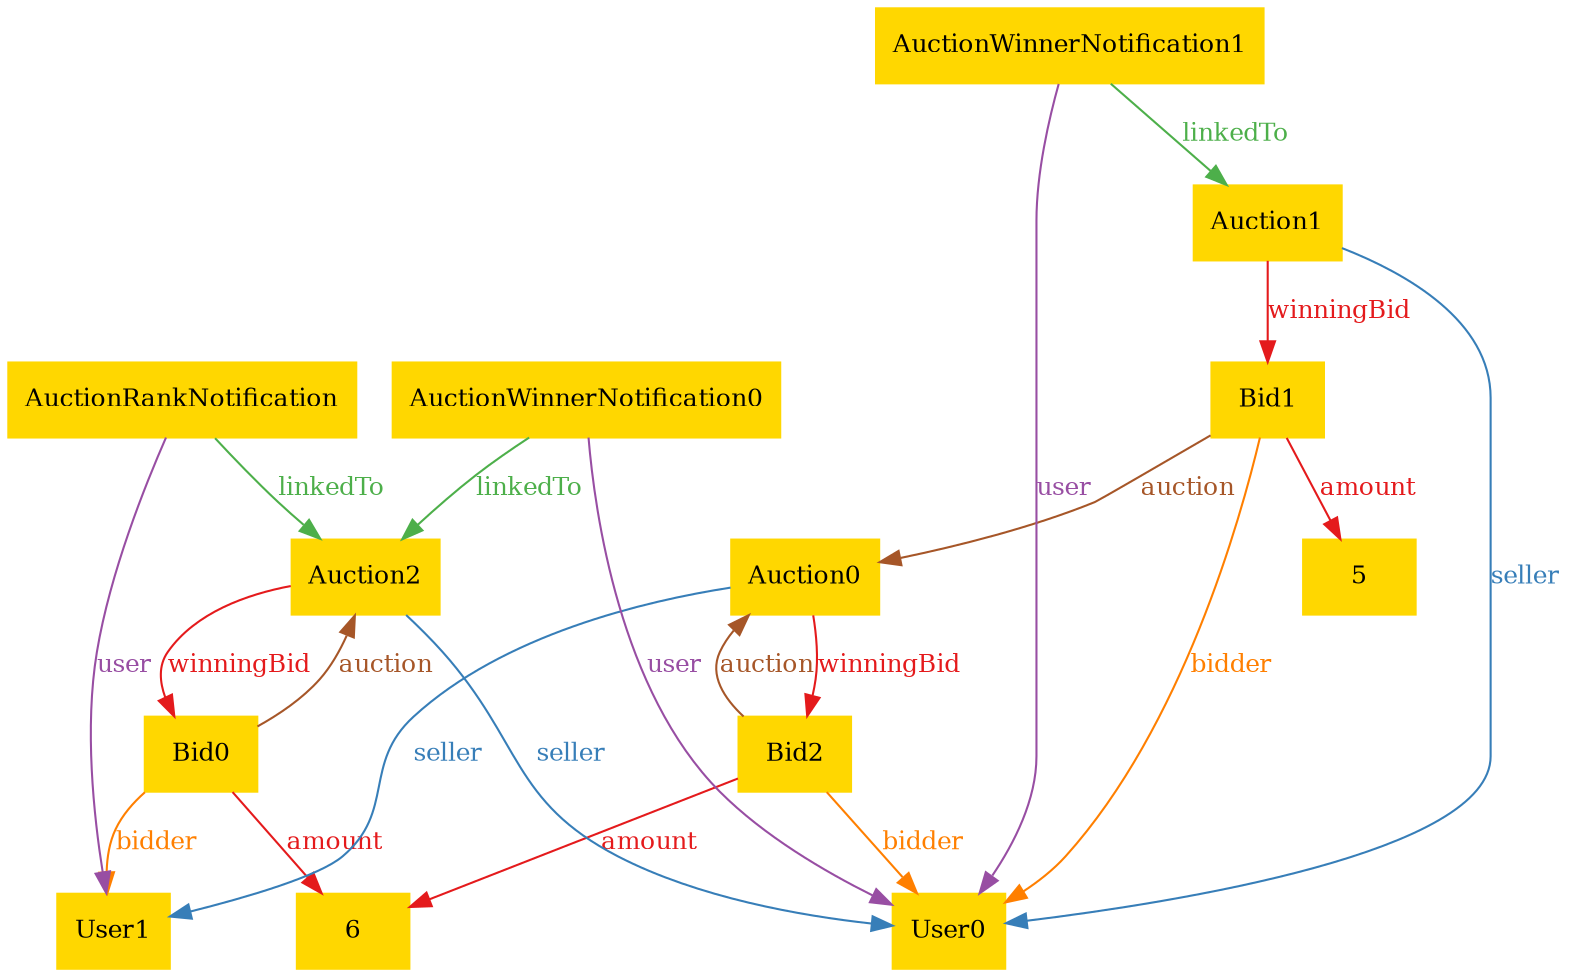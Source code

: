 digraph "graph" {
graph [fontsize=12]
node [fontsize=12]
edge [fontsize=12]
rankdir=TB;
"N4" -> "N3" [uuid = "<Bid0, 6>", color = "#e41a1c", fontcolor = "#e41a1c", style = "solid", label = "amount", dir = "forward", weight = "1"]
"N10" -> "N2" [uuid = "<Bid1, 5>", color = "#e41a1c", fontcolor = "#e41a1c", style = "solid", label = "amount", dir = "forward", weight = "1"]
"N5" -> "N3" [uuid = "<Bid2, 6>", color = "#e41a1c", fontcolor = "#e41a1c", style = "solid", label = "amount", dir = "forward", weight = "1"]
"N7" -> "N4" [uuid = "<Bid0, Auction2>", color = "#a65628", fontcolor = "#a65628", style = "solid", label = "auction", dir = "back", weight = "1"]
"N10" -> "N6" [uuid = "<Bid1, Auction0>", color = "#a65628", fontcolor = "#a65628", style = "solid", label = "auction", dir = "forward", weight = "1"]
"N6" -> "N5" [uuid = "<Bid2, Auction0>", color = "#a65628", fontcolor = "#a65628", style = "solid", label = "auction", dir = "back", weight = "1"]
"N4" -> "N1" [uuid = "<Bid0, User1>", color = "#ff7f00", fontcolor = "#ff7f00", style = "solid", label = "bidder", dir = "forward", weight = "1"]
"N10" -> "N0" [uuid = "<Bid1, User0>", color = "#ff7f00", fontcolor = "#ff7f00", style = "solid", label = "bidder", dir = "forward", weight = "1"]
"N5" -> "N0" [uuid = "<Bid2, User0>", color = "#ff7f00", fontcolor = "#ff7f00", style = "solid", label = "bidder", dir = "forward", weight = "1"]
"N8" -> "N7" [uuid = "<AuctionRankNotification, Auction2>", color = "#4daf4a", fontcolor = "#4daf4a", style = "solid", label = "linkedTo", dir = "forward", weight = "1"]
"N9" -> "N7" [uuid = "<AuctionWinnerNotification0, Auction2>", color = "#4daf4a", fontcolor = "#4daf4a", style = "solid", label = "linkedTo", dir = "forward", weight = "1"]
"N12" -> "N11" [uuid = "<AuctionWinnerNotification1, Auction1>", color = "#4daf4a", fontcolor = "#4daf4a", style = "solid", label = "linkedTo", dir = "forward", weight = "1"]
"N6" -> "N1" [uuid = "<Auction0, User1>", color = "#377eb8", fontcolor = "#377eb8", style = "solid", label = "seller", dir = "forward", weight = "1"]
"N11" -> "N0" [uuid = "<Auction1, User0>", color = "#377eb8", fontcolor = "#377eb8", style = "solid", label = "seller", dir = "forward", weight = "1"]
"N7" -> "N0" [uuid = "<Auction2, User0>", color = "#377eb8", fontcolor = "#377eb8", style = "solid", label = "seller", dir = "forward", weight = "1"]
"N8" -> "N1" [uuid = "<AuctionRankNotification, User1>", color = "#984ea3", fontcolor = "#984ea3", style = "solid", label = "user", dir = "forward", weight = "1"]
"N9" -> "N0" [uuid = "<AuctionWinnerNotification0, User0>", color = "#984ea3", fontcolor = "#984ea3", style = "solid", label = "user", dir = "forward", weight = "1"]
"N12" -> "N0" [uuid = "<AuctionWinnerNotification1, User0>", color = "#984ea3", fontcolor = "#984ea3", style = "solid", label = "user", dir = "forward", weight = "1"]
"N6" -> "N5" [uuid = "<Auction0, Bid2>", color = "#e41a1c", fontcolor = "#e41a1c", style = "solid", label = "winningBid", dir = "forward", weight = "1"]
"N11" -> "N10" [uuid = "<Auction1, Bid1>", color = "#e41a1c", fontcolor = "#e41a1c", style = "solid", label = "winningBid", dir = "forward", weight = "1"]
"N7" -> "N4" [uuid = "<Auction2, Bid0>", color = "#e41a1c", fontcolor = "#e41a1c", style = "solid", label = "winningBid", dir = "forward", weight = "1"]
"N0" [uuid="User0", label="User0", color="#ffd700", fontcolor = "#000000", shape = "box", style = "filled, solid"]
"N1" [uuid="User1", label="User1", color="#ffd700", fontcolor = "#000000", shape = "box", style = "filled, solid"]
"N2" [uuid="5", label="5", color="#ffd700", fontcolor = "#000000", shape = "box", style = "filled, solid"]
"N3" [uuid="6", label="6", color="#ffd700", fontcolor = "#000000", shape = "box", style = "filled, solid"]
"N4" [uuid="Bid0", label="Bid0", color="#ffd700", fontcolor = "#000000", shape = "box", style = "filled, solid"]
"N5" [uuid="Bid2", label="Bid2", color="#ffd700", fontcolor = "#000000", shape = "box", style = "filled, solid"]
"N6" [uuid="Auction0", label="Auction0", color="#ffd700", fontcolor = "#000000", shape = "box", style = "filled, solid"]
"N7" [uuid="Auction2", label="Auction2", color="#ffd700", fontcolor = "#000000", shape = "box", style = "filled, solid"]
"N8" [uuid="AuctionRankNotification", label="AuctionRankNotification", color="#ffd700", fontcolor = "#000000", shape = "box", style = "filled, solid"]
"N9" [uuid="AuctionWinnerNotification0", label="AuctionWinnerNotification0", color="#ffd700", fontcolor = "#000000", shape = "box", style = "filled, solid"]
"N10" [uuid="Bid1", label="Bid1", color="#ffd700", fontcolor = "#000000", shape = "box", style = "filled, solid"]
"N11" [uuid="Auction1", label="Auction1", color="#ffd700", fontcolor = "#000000", shape = "box", style = "filled, solid"]
"N12" [uuid="AuctionWinnerNotification1", label="AuctionWinnerNotification1", color="#ffd700", fontcolor = "#000000", shape = "box", style = "filled, solid"]
}
